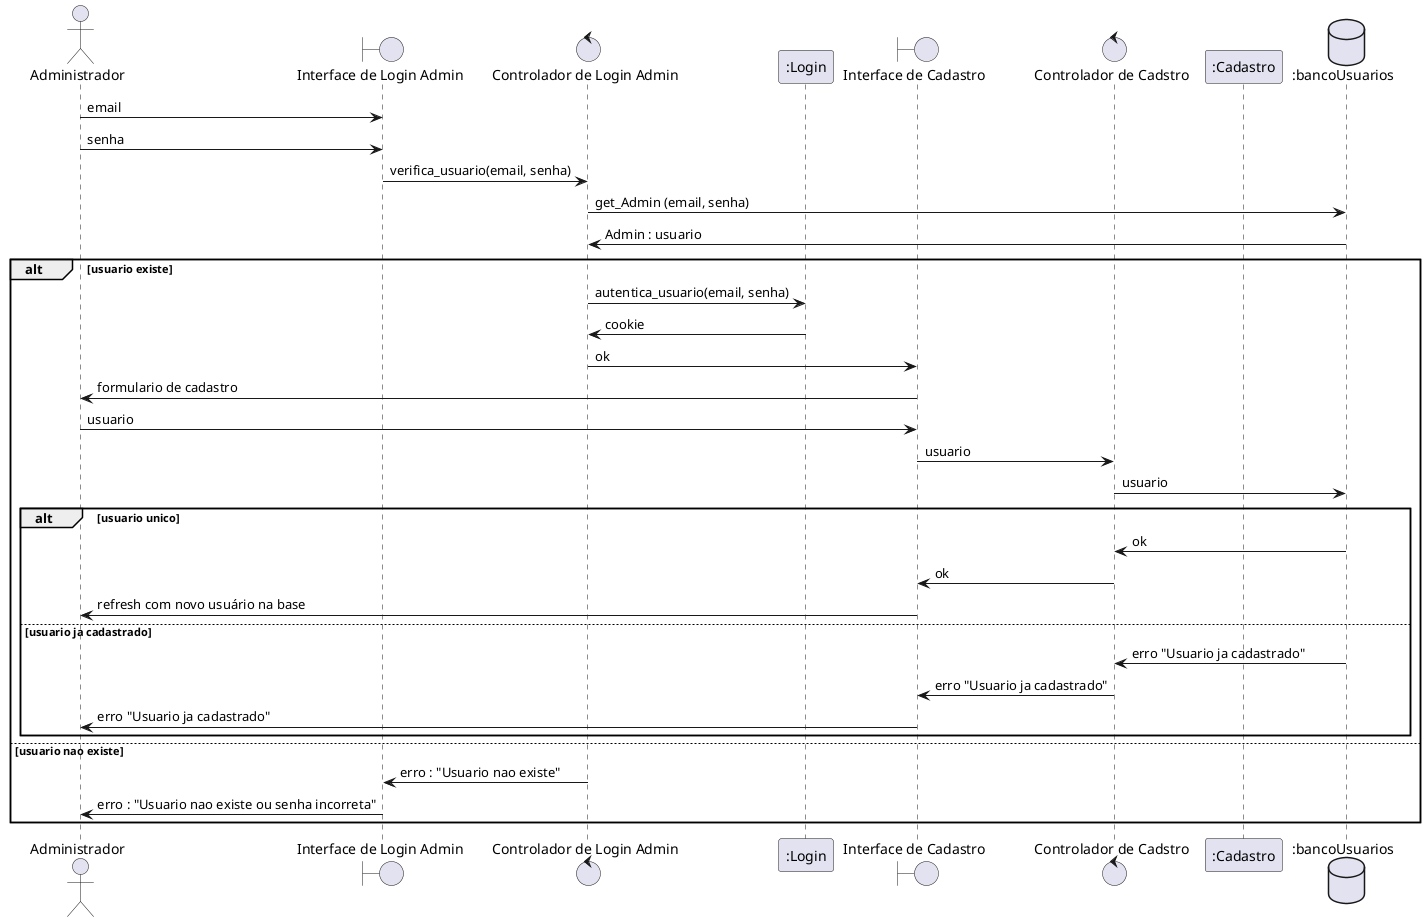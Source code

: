 @startuml
actor Administrador as Admin
boundary "Interface de Login Admin" as InterAdmin
control "Controlador de Login Admin" as CtrlAdmin
participant ":Login" as Login
boundary "Interface de Cadastro" as InterCad
control "Controlador de Cadstro" as CtrlCad
participant ":Cadastro" as Cadastro
database ":bancoUsuarios" as db

Admin -> InterAdmin : email
Admin -> InterAdmin : senha

InterAdmin -> CtrlAdmin : verifica_usuario(email, senha)
CtrlAdmin -> db : get_Admin (email, senha)
db -> CtrlAdmin : Admin : usuario

alt usuario existe

    CtrlAdmin -> Login : autentica_usuario(email, senha)

    Login -> CtrlAdmin : cookie

    CtrlAdmin -> InterCad : ok

    InterCad -> Admin : formulario de cadastro

    Admin -> InterCad : usuario

    InterCad -> CtrlCad : usuario

    CtrlCad -> db : usuario

    alt usuario unico

        db -> CtrlCad : ok

        CtrlCad -> InterCad : ok

        InterCad -> Admin : refresh com novo usuário na base

    else usuario ja cadastrado

        db -> CtrlCad : erro "Usuario ja cadastrado"

        CtrlCad -> InterCad : erro "Usuario ja cadastrado"

        InterCad -> Admin : erro "Usuario ja cadastrado"

    end

else usuario nao existe

    CtrlAdmin -> InterAdmin : erro : "Usuario nao existe"

    InterAdmin -> Admin : erro : "Usuario nao existe ou senha incorreta"

end

@enduml